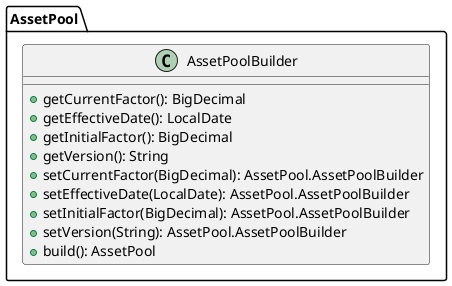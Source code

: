 @startuml

    class AssetPool.AssetPoolBuilder [[AssetPool.AssetPoolBuilder.html]] {
        +getCurrentFactor(): BigDecimal
        +getEffectiveDate(): LocalDate
        +getInitialFactor(): BigDecimal
        +getVersion(): String
        +setCurrentFactor(BigDecimal): AssetPool.AssetPoolBuilder
        +setEffectiveDate(LocalDate): AssetPool.AssetPoolBuilder
        +setInitialFactor(BigDecimal): AssetPool.AssetPoolBuilder
        +setVersion(String): AssetPool.AssetPoolBuilder
        +build(): AssetPool
    }

@enduml
